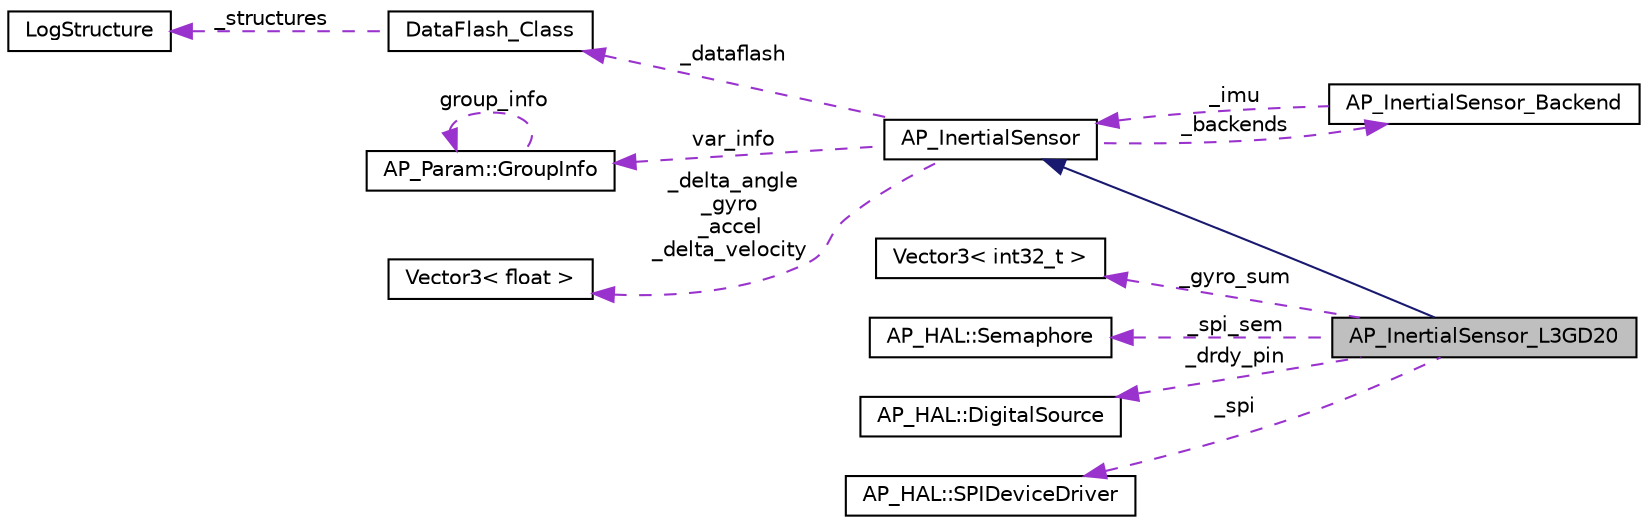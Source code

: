 digraph "AP_InertialSensor_L3GD20"
{
 // INTERACTIVE_SVG=YES
  edge [fontname="Helvetica",fontsize="10",labelfontname="Helvetica",labelfontsize="10"];
  node [fontname="Helvetica",fontsize="10",shape=record];
  rankdir="LR";
  Node1 [label="AP_InertialSensor_L3GD20",height=0.2,width=0.4,color="black", fillcolor="grey75", style="filled" fontcolor="black"];
  Node2 -> Node1 [dir="back",color="midnightblue",fontsize="10",style="solid",fontname="Helvetica"];
  Node2 [label="AP_InertialSensor",height=0.2,width=0.4,color="black", fillcolor="white", style="filled",URL="$classAP__InertialSensor.html"];
  Node3 -> Node2 [dir="back",color="darkorchid3",fontsize="10",style="dashed",label=" _backends" ,fontname="Helvetica"];
  Node3 [label="AP_InertialSensor_Backend",height=0.2,width=0.4,color="black", fillcolor="white", style="filled",URL="$classAP__InertialSensor__Backend.html"];
  Node2 -> Node3 [dir="back",color="darkorchid3",fontsize="10",style="dashed",label=" _imu" ,fontname="Helvetica"];
  Node4 -> Node2 [dir="back",color="darkorchid3",fontsize="10",style="dashed",label=" _dataflash" ,fontname="Helvetica"];
  Node4 [label="DataFlash_Class",height=0.2,width=0.4,color="black", fillcolor="white", style="filled",URL="$classDataFlash__Class.html",tooltip="-*- tab-width: 4; Mode: C++; c-basic-offset: 4; indent-tabs-mode: nil -*- "];
  Node5 -> Node4 [dir="back",color="darkorchid3",fontsize="10",style="dashed",label=" _structures" ,fontname="Helvetica"];
  Node5 [label="LogStructure",height=0.2,width=0.4,color="black", fillcolor="white", style="filled",URL="$structLogStructure.html"];
  Node6 -> Node2 [dir="back",color="darkorchid3",fontsize="10",style="dashed",label=" var_info" ,fontname="Helvetica"];
  Node6 [label="AP_Param::GroupInfo",height=0.2,width=0.4,color="black", fillcolor="white", style="filled",URL="$structAP__Param_1_1GroupInfo.html"];
  Node6 -> Node6 [dir="back",color="darkorchid3",fontsize="10",style="dashed",label=" group_info" ,fontname="Helvetica"];
  Node7 -> Node2 [dir="back",color="darkorchid3",fontsize="10",style="dashed",label=" _delta_angle\n_gyro\n_accel\n_delta_velocity" ,fontname="Helvetica"];
  Node7 [label="Vector3\< float \>",height=0.2,width=0.4,color="black", fillcolor="white", style="filled",URL="$classVector3.html"];
  Node8 -> Node1 [dir="back",color="darkorchid3",fontsize="10",style="dashed",label=" _gyro_sum" ,fontname="Helvetica"];
  Node8 [label="Vector3\< int32_t \>",height=0.2,width=0.4,color="black", fillcolor="white", style="filled",URL="$classVector3.html"];
  Node9 -> Node1 [dir="back",color="darkorchid3",fontsize="10",style="dashed",label=" _spi_sem" ,fontname="Helvetica"];
  Node9 [label="AP_HAL::Semaphore",height=0.2,width=0.4,color="black", fillcolor="white", style="filled",URL="$classAP__HAL_1_1Semaphore.html"];
  Node10 -> Node1 [dir="back",color="darkorchid3",fontsize="10",style="dashed",label=" _drdy_pin" ,fontname="Helvetica"];
  Node10 [label="AP_HAL::DigitalSource",height=0.2,width=0.4,color="black", fillcolor="white", style="filled",URL="$classAP__HAL_1_1DigitalSource.html"];
  Node11 -> Node1 [dir="back",color="darkorchid3",fontsize="10",style="dashed",label=" _spi" ,fontname="Helvetica"];
  Node11 [label="AP_HAL::SPIDeviceDriver",height=0.2,width=0.4,color="black", fillcolor="white", style="filled",URL="$classAP__HAL_1_1SPIDeviceDriver.html"];
}
